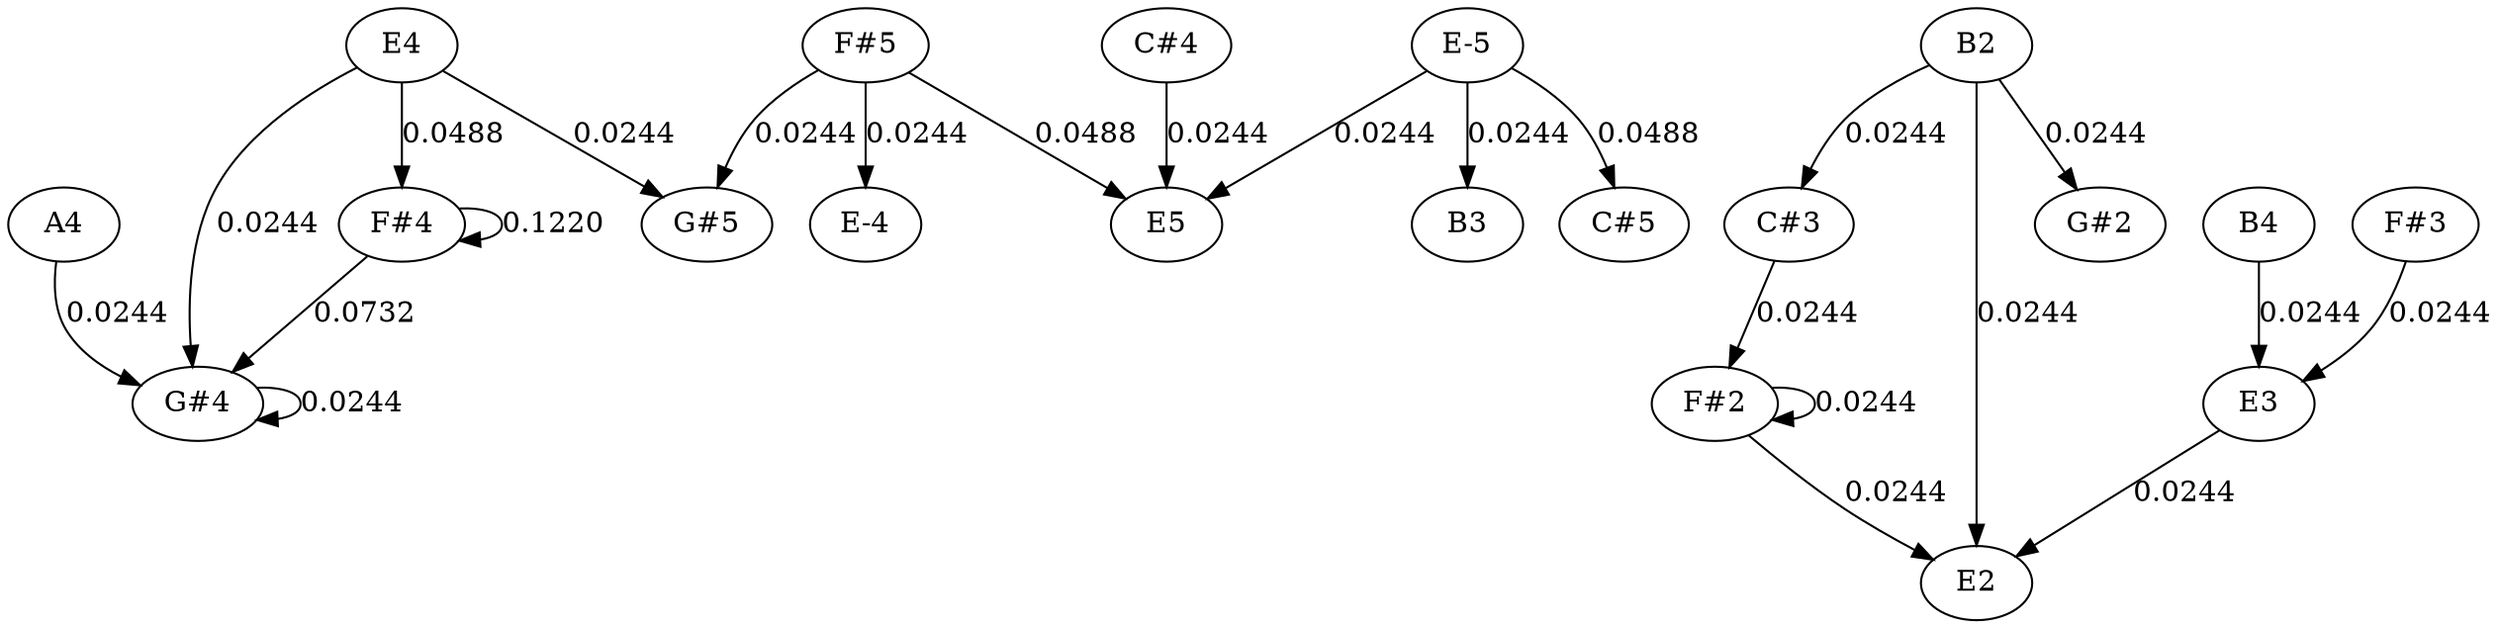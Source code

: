 strict graph {
	graph [bb="0,0,1054,306"];
	node [label="\N"];
	edge [arrowtype=normal,
		dir=forward
	];
	A4	 [height="0.5",
		pos="27,198",
		width="0.75"];
	"G#4"	 [height="0.5",
		pos="90,108",
		width="0.75927"];
	A4 -- "G#4"	 [label="0.0244",
		lp="57.25,153",
		pos="e,67.744,118.74 27.086,179.97 27.891,168.9 30.411,154.61 37.5,144 42.909,135.91 50.888,129.22 59.002,123.93"];
	"G#4" -- "G#4"	 [label="0.0244",
		lp="154.25,108",
		pos="e,114.53,99.879 114.53,116.12 125.51,116.89 135,114.19 135,108 135,103.84 130.72,101.26 124.57,100.24"];
	B2	 [height="0.5",
		pos="826,288",
		width="0.75"];
	"C#3"	 [height="0.5",
		pos="768,198",
		width="0.75187"];
	B2 -- "C#3"	 [label="0.0244",
		lp="793.25,243",
		pos="e,766.19,216.41 803.58,277.67 792.65,271.93 780.41,263.44 773.5,252 768.95,244.46 767.02,235.19 766.4,226.52"];
	E2	 [height="0.5",
		pos="826,18",
		width="0.75"];
	B2 -- E2	 [label="0.0244",
		lp="845.25,153",
		pos="e,826,36.029 826,269.83 826,224.45 826,101.06 826,46.071"];
	"G#2"	 [height="0.5",
		pos="882,198",
		width="0.75927"];
	B2 -- "G#2"	 [label="0.0244",
		lp="879.25,243",
		pos="e,871.89,214.89 836.01,271.27 844.48,257.96 856.75,238.67 866.49,223.37"];
	"F#2"	 [height="0.5",
		pos="715,108",
		width="0.75"];
	"C#3" -- "F#2"	 [label="0.0244",
		lp="766.25,153",
		pos="e,724.66,125.04 758.28,180.86 750.36,167.71 739.04,148.92 729.97,133.86"];
	"F#2" -- E2	 [label="0.0244",
		lp="793.25,63",
		pos="e,806.57,30.977 729.86,92.409 741.37,81.385 757.93,66.132 773.5,54 781.24,47.967 789.99,41.869 798.1,36.492"];
	"F#2" -- "F#2"	 [label="0.0244",
		lp="779.25,108",
		pos="e,739.53,99.879 739.53,116.12 750.51,116.89 760,114.19 760,108 760,103.84 755.72,101.26 749.57,100.24"];
	B4	 [height="0.5",
		pos="955,198",
		width="0.75"];
	E3	 [height="0.5",
		pos="955,108",
		width="0.75"];
	B4 -- E3	 [label="0.0244",
		lp="974.25,153",
		pos="e,955,126.05 955,179.61 955,167.24 955,150.37 955,136.22"];
	E3 -- E2	 [label="0.0244",
		lp="921.25,63",
		pos="e,844.12,31.358 936.79,94.578 914.8,79.576 877.63,54.22 852.47,37.057"];
	"C#4"	 [height="0.5",
		pos="500,288",
		width="0.75187"];
	E5	 [height="0.5",
		pos="500,198",
		width="0.75"];
	"C#4" -- E5	 [label="0.0244",
		lp="519.25,243",
		pos="e,500,216.05 500,269.61 500,257.24 500,240.37 500,226.22"];
	"E-5"	 [height="0.5",
		pos="624,288",
		width="0.75"];
	"E-5" -- E5	 [label="0.0244",
		lp="593.25,243",
		pos="e,517.73,211.58 606.23,274.39 585.24,259.49 550.13,234.57 526.06,217.49"];
	B3	 [height="0.5",
		pos="624,198",
		width="0.75"];
	"E-5" -- B3	 [label="0.0244",
		lp="643.25,243",
		pos="e,624,216.05 624,269.61 624,257.24 624,240.37 624,226.22"];
	"C#5"	 [height="0.5",
		pos="696,198",
		width="0.75187"];
	"E-5" -- "C#5"	 [label="0.0488",
		lp="698.25,243",
		pos="e,688.48,215.74 642.03,274.31 649.98,268.16 659.07,260.31 666,252 672.84,243.81 678.95,233.84 683.84,224.76"];
	E4	 [height="0.5",
		pos="174,288",
		width="0.75"];
	E4 -- "G#4"	 [label="0.0244",
		lp="119.25,198",
		pos="e,87.932,126.28 154.99,274.93 137.26,262.52 111.75,241.43 99.5,216 87.465,191.02 86.204,158.97 87.263,136.48"];
	"F#4"	 [height="0.5",
		pos="174,198",
		width="0.75"];
	E4 -- "F#4"	 [label="0.0488",
		lp="193.25,243",
		pos="e,174,216.05 174,269.61 174,257.24 174,240.37 174,226.22"];
	"G#5"	 [height="0.5",
		pos="303,198",
		width="0.75927"];
	E4 -- "G#5"	 [label="0.0244",
		lp="270.25,243",
		pos="e,284.47,211.64 192.21,274.58 214.08,259.66 250.95,234.51 276.1,217.35"];
	"F#4" -- "G#4"	 [label="0.0732",
		lp="159.25,153",
		pos="e,103.89,123.55 160.13,182.47 146.75,168.46 126.33,147.07 110.97,130.97"];
	"F#4" -- "F#4"	 [label="0.1220",
		lp="238.25,198",
		pos="e,198.53,189.88 198.53,206.12 209.51,206.89 219,204.19 219,198 219,193.84 214.72,191.26 208.57,190.24"];
	"F#3"	 [height="0.5",
		pos="1027,198",
		width="0.75"];
	"F#3" -- E3	 [label="0.0244",
		lp="1028.2,153",
		pos="e,973.03,121.69 1019.5,180.26 1014.1,169.31 1006.2,155.04 997,144 992.34,138.42 986.71,133.04 981.11,128.25"];
	"F#5"	 [height="0.5",
		pos="376,288",
		width="0.75"];
	"F#5" -- E5	 [label="0.0488",
		lp="469.25,243",
		pos="e,482.27,211.58 393.77,274.39 414.76,259.49 449.87,234.57 473.94,217.49"];
	"F#5" -- "G#5"	 [label="0.0244",
		lp="353.25,243",
		pos="e,310.68,215.75 357.77,274.32 349.73,268.17 340.54,260.32 333.5,252 326.58,243.82 320.38,233.85 315.4,224.77"];
	"E-4"	 [height="0.5",
		pos="376,198",
		width="0.75"];
	"F#5" -- "E-4"	 [label="0.0244",
		lp="395.25,243",
		pos="e,376,216.05 376,269.61 376,257.24 376,240.37 376,226.22"];
}
